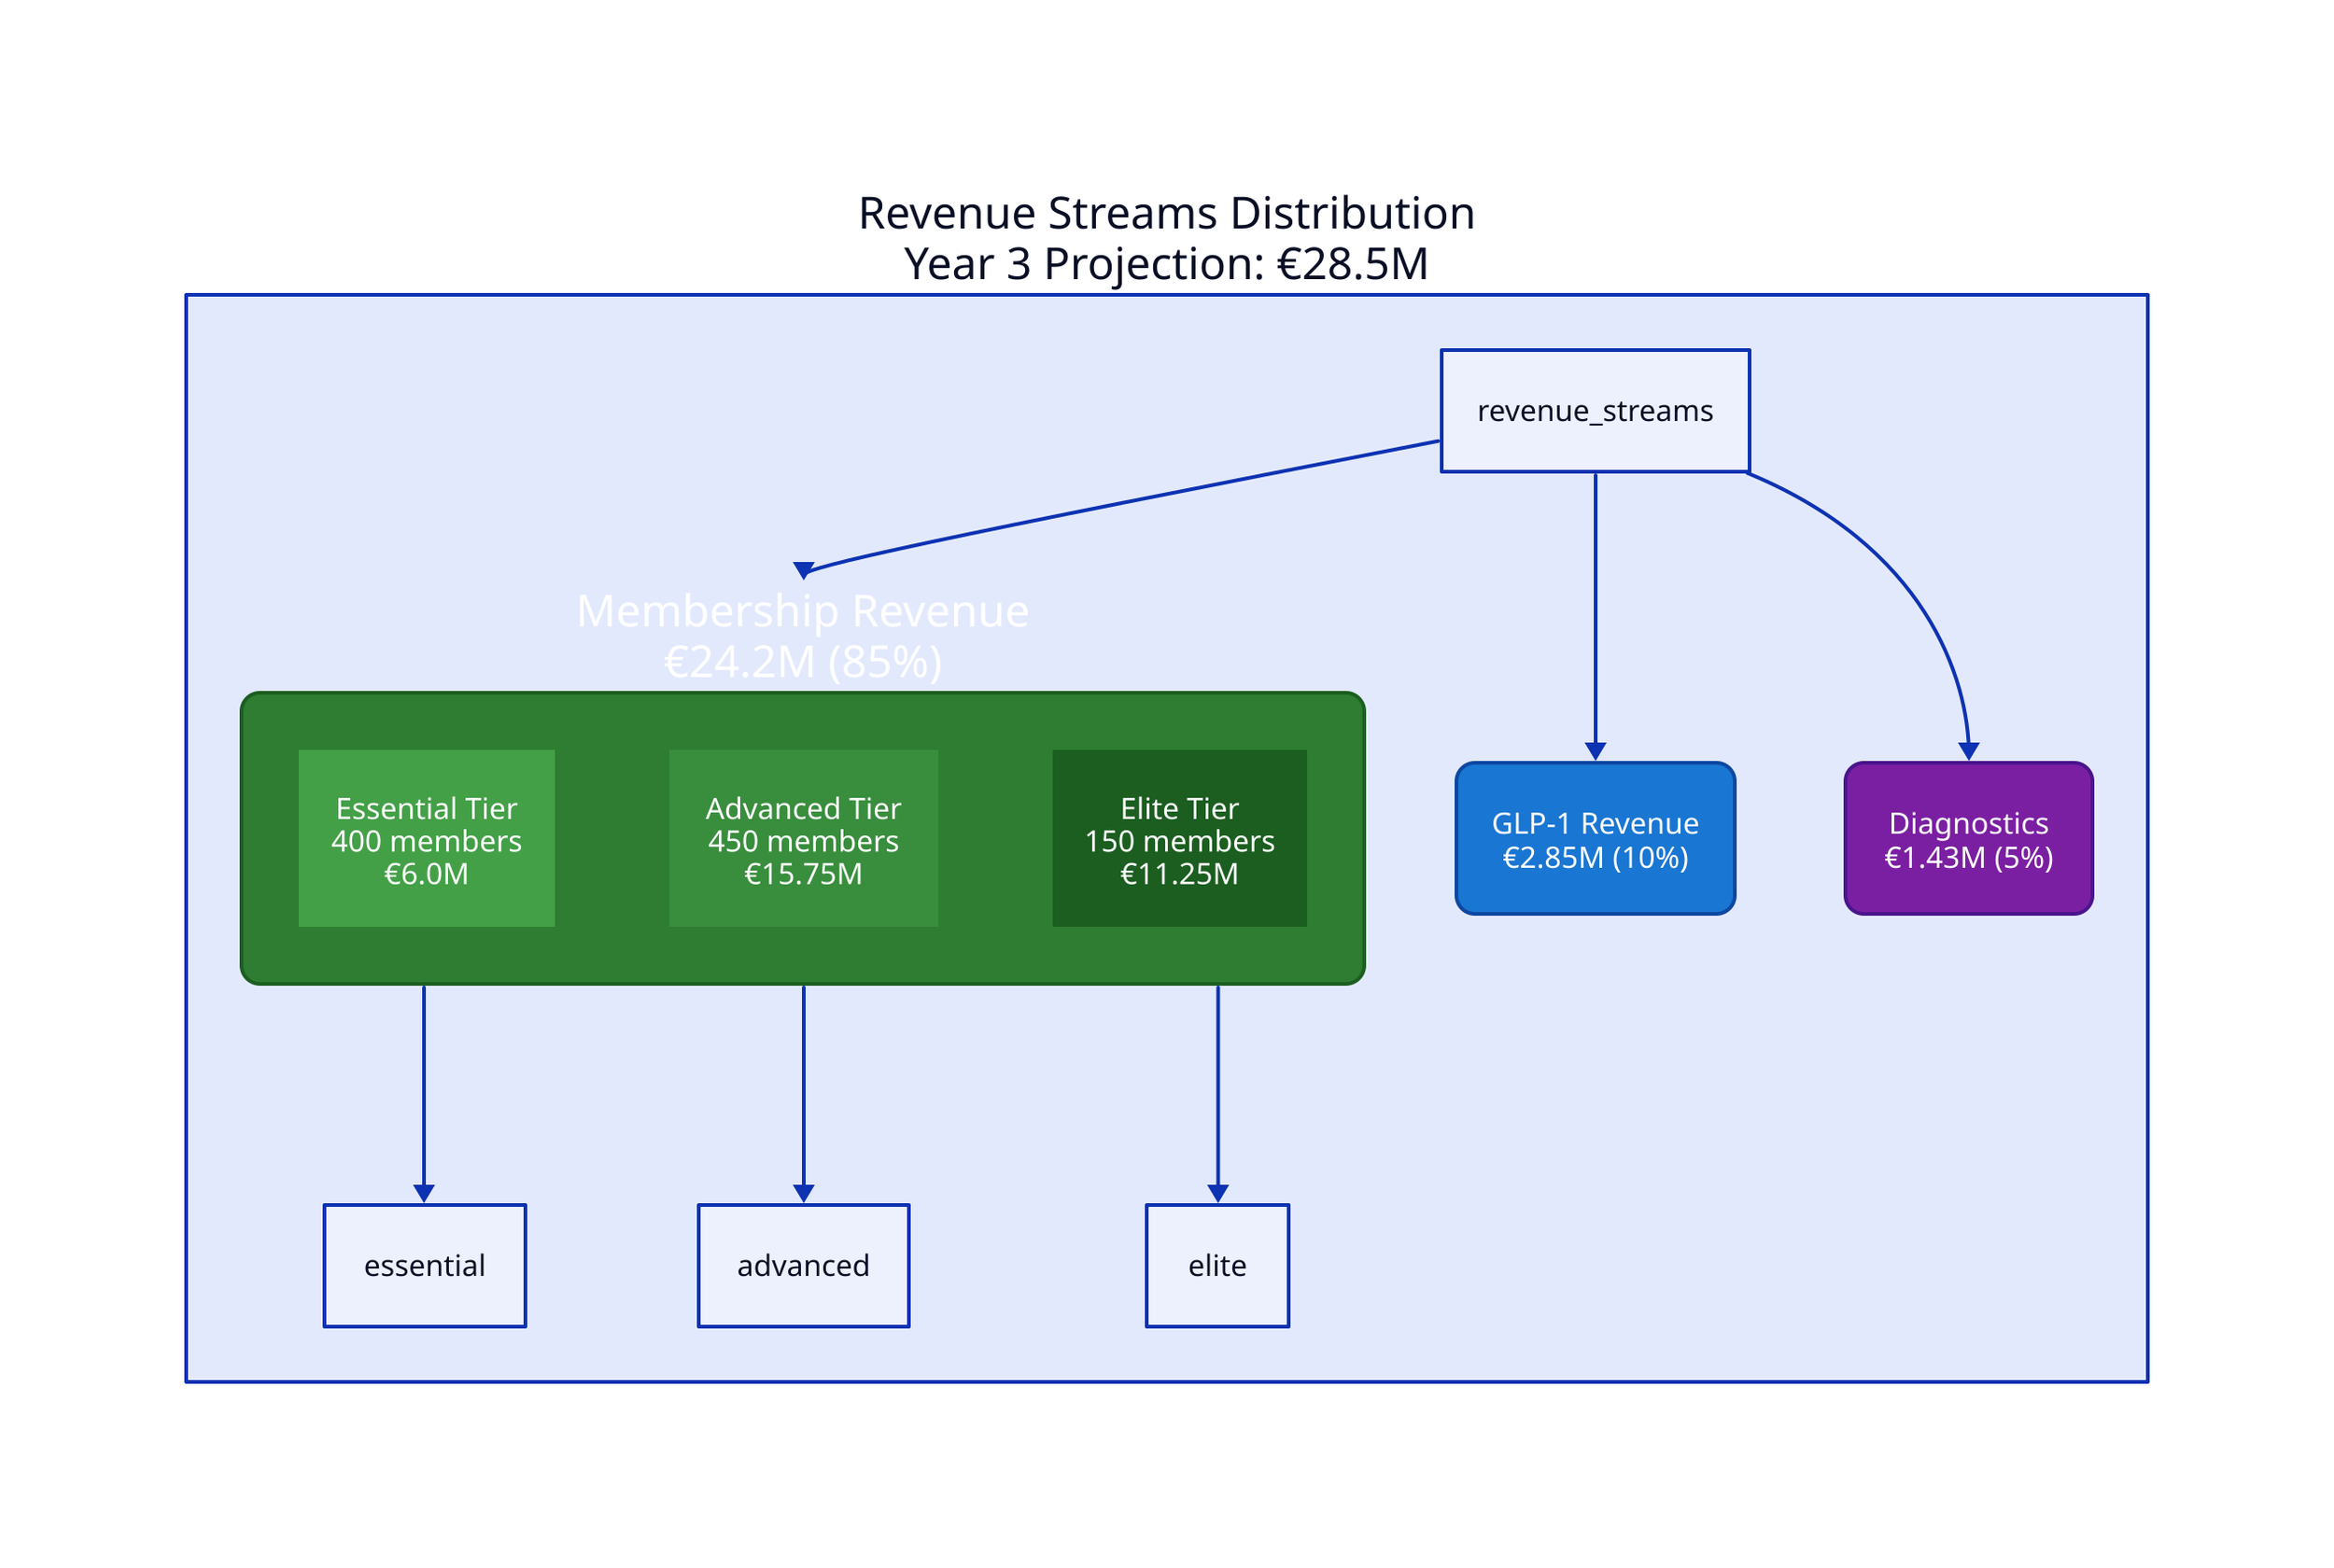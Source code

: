 # Revenue Streams Distribution
# Using Vitaal theme and styles

revenue_streams: {
  label: "Revenue Streams Distribution\nYear 3 Projection: €28.5M"
  style: {
    font-size: 24
    bold: true
  }
  
  memberships: {
    label: "Membership Revenue\n€24.2M (85%)"
    style: {
      fill: "#2E7D32"
      stroke: "#1B5E20"
      font-color: white
      border-radius: 10
    }
    
    essential: {
      label: "Essential Tier\n400 members\n€6.0M"
      style: {
        fill: "#43A047"
        stroke: "#2E7D32"
        font-color: white
      }
    }
    
    advanced: {
      label: "Advanced Tier\n450 members\n€15.75M"
      style: {
        fill: "#388E3C"
        stroke: "#2E7D32"
        font-color: white
      }
    }
    
    elite: {
      label: "Elite Tier\n150 members\n€11.25M"
      style: {
        fill: "#1B5E20"
        stroke: "#2E7D32"
        font-color: white
      }
    }
  }
  
  glp1: {
    label: "GLP-1 Revenue\n€2.85M (10%)"
    style: {
      fill: "#1976D2"
      stroke: "#0D47A1"
      font-color: white
      border-radius: 10
    }
  }
  
  diagnostics: {
    label: "Diagnostics\n€1.43M (5%)"
    style: {
      fill: "#7B1FA2"
      stroke: "#4A148C"
      font-color: white
      border-radius: 10
    }
  }
  
  # Connections
  revenue_streams -> memberships
  revenue_streams -> glp1
  revenue_streams -> diagnostics
  
  memberships -> essential
  memberships -> advanced
  memberships -> elite
}

# Layout
direction: down